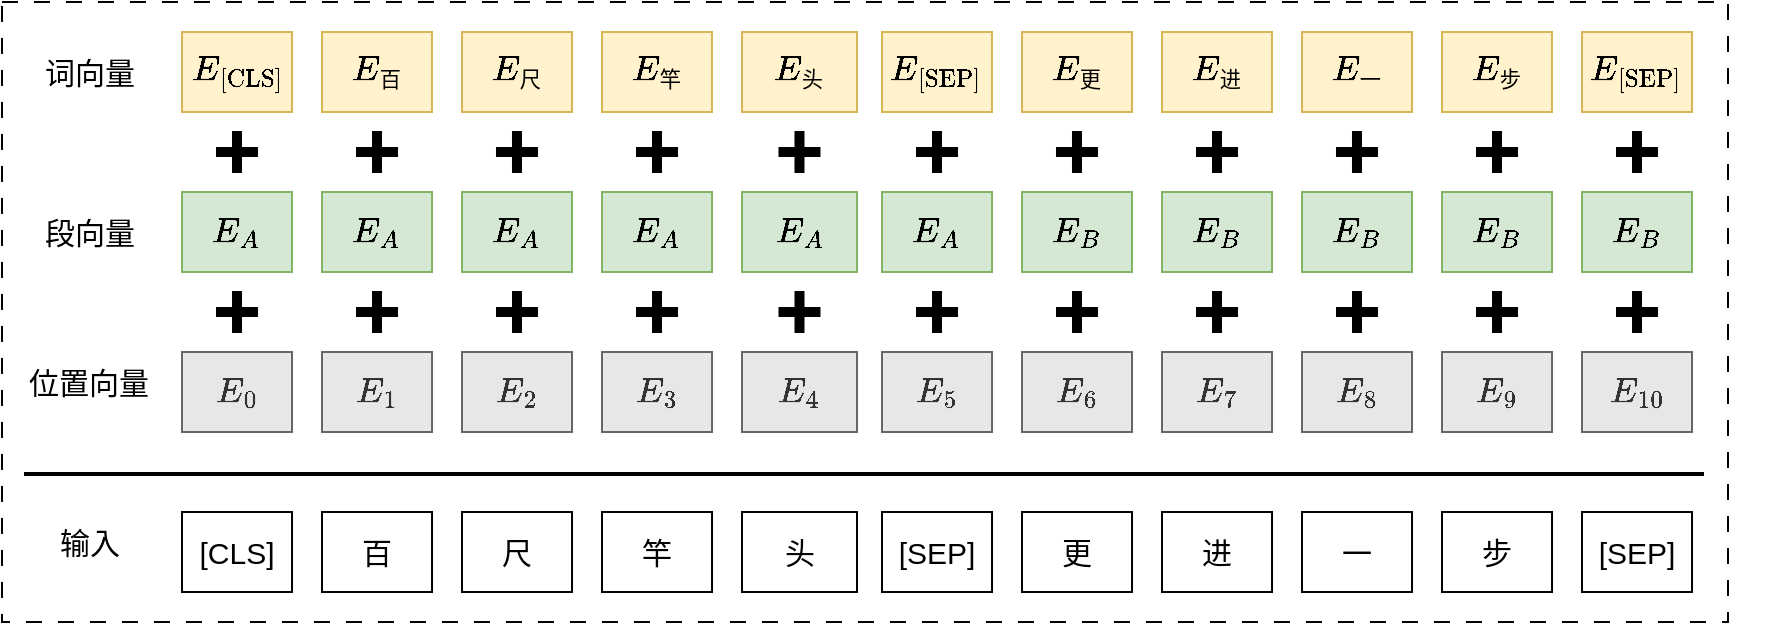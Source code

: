 <mxfile version="26.0.11">
  <diagram name="第 1 页" id="7o9o7aiiVrodikOosvhP">
    <mxGraphModel dx="952" dy="623" grid="1" gridSize="10" guides="1" tooltips="1" connect="1" arrows="1" fold="1" page="1" pageScale="1" pageWidth="827" pageHeight="1169" math="1" shadow="0">
      <root>
        <mxCell id="0" />
        <mxCell id="1" parent="0" />
        <mxCell id="gwdvWo7OpEAvEBSIEt_a-73" value="" style="rounded=0;whiteSpace=wrap;html=1;fillColor=none;dashed=1;dashPattern=8 8;" vertex="1" parent="1">
          <mxGeometry x="50" y="205" width="863" height="310" as="geometry" />
        </mxCell>
        <mxCell id="gwdvWo7OpEAvEBSIEt_a-1" value="[CLS]" style="rounded=0;whiteSpace=wrap;html=1;fontSize=15;" vertex="1" parent="1">
          <mxGeometry x="140" y="460" width="55.01" height="40" as="geometry" />
        </mxCell>
        <mxCell id="gwdvWo7OpEAvEBSIEt_a-2" value="百" style="rounded=0;whiteSpace=wrap;html=1;fontSize=15;" vertex="1" parent="1">
          <mxGeometry x="210" y="460" width="55.01" height="40" as="geometry" />
        </mxCell>
        <mxCell id="gwdvWo7OpEAvEBSIEt_a-3" value="竿" style="rounded=0;whiteSpace=wrap;html=1;fontSize=15;" vertex="1" parent="1">
          <mxGeometry x="350" y="460" width="55.01" height="40" as="geometry" />
        </mxCell>
        <mxCell id="gwdvWo7OpEAvEBSIEt_a-4" value="头" style="rounded=0;whiteSpace=wrap;html=1;fontSize=15;" vertex="1" parent="1">
          <mxGeometry x="420" y="460" width="57.51" height="40" as="geometry" />
        </mxCell>
        <mxCell id="gwdvWo7OpEAvEBSIEt_a-5" value="[SEP]" style="rounded=0;whiteSpace=wrap;html=1;fontSize=15;" vertex="1" parent="1">
          <mxGeometry x="490" y="460" width="55.01" height="40" as="geometry" />
        </mxCell>
        <mxCell id="gwdvWo7OpEAvEBSIEt_a-6" value="进" style="rounded=0;whiteSpace=wrap;html=1;fontSize=15;" vertex="1" parent="1">
          <mxGeometry x="630" y="460" width="55.01" height="40" as="geometry" />
        </mxCell>
        <mxCell id="gwdvWo7OpEAvEBSIEt_a-7" value="一" style="rounded=0;whiteSpace=wrap;html=1;fontSize=15;" vertex="1" parent="1">
          <mxGeometry x="700" y="460" width="55.01" height="40" as="geometry" />
        </mxCell>
        <mxCell id="gwdvWo7OpEAvEBSIEt_a-8" value="尺" style="rounded=0;whiteSpace=wrap;html=1;fillColor=default;strokeColor=default;fontSize=15;" vertex="1" parent="1">
          <mxGeometry x="280" y="460" width="55.01" height="40" as="geometry" />
        </mxCell>
        <mxCell id="gwdvWo7OpEAvEBSIEt_a-9" value="更" style="rounded=0;whiteSpace=wrap;html=1;fillColor=default;strokeColor=default;fontSize=15;" vertex="1" parent="1">
          <mxGeometry x="560" y="460" width="55.01" height="40" as="geometry" />
        </mxCell>
        <mxCell id="gwdvWo7OpEAvEBSIEt_a-10" value="输入" style="text;html=1;align=center;verticalAlign=middle;whiteSpace=wrap;rounded=0;fontSize=15;" vertex="1" parent="1">
          <mxGeometry x="63.5" y="460" width="60" height="30" as="geometry" />
        </mxCell>
        <mxCell id="gwdvWo7OpEAvEBSIEt_a-11" value="步" style="rounded=0;whiteSpace=wrap;html=1;fontSize=15;" vertex="1" parent="1">
          <mxGeometry x="770" y="460" width="55.01" height="40" as="geometry" />
        </mxCell>
        <mxCell id="gwdvWo7OpEAvEBSIEt_a-12" value="[SEP]" style="rounded=0;whiteSpace=wrap;html=1;fontSize=15;" vertex="1" parent="1">
          <mxGeometry x="840" y="460" width="55.01" height="40" as="geometry" />
        </mxCell>
        <mxCell id="gwdvWo7OpEAvEBSIEt_a-13" value="$$E_0$$" style="rounded=0;whiteSpace=wrap;html=1;fontSize=15;fillColor=#E7E7E7;fontColor=#333333;strokeColor=#666666;" vertex="1" parent="1">
          <mxGeometry x="140" y="380" width="55.01" height="40" as="geometry" />
        </mxCell>
        <mxCell id="gwdvWo7OpEAvEBSIEt_a-14" value="$$E_1$$" style="rounded=0;whiteSpace=wrap;html=1;fontSize=15;fillColor=#E7E7E7;fontColor=#333333;strokeColor=#666666;" vertex="1" parent="1">
          <mxGeometry x="210" y="380" width="55.01" height="40" as="geometry" />
        </mxCell>
        <mxCell id="gwdvWo7OpEAvEBSIEt_a-15" value="$$E_3$$" style="rounded=0;whiteSpace=wrap;html=1;fontSize=15;fillColor=#E7E7E7;fontColor=#333333;strokeColor=#666666;" vertex="1" parent="1">
          <mxGeometry x="350" y="380" width="55.01" height="40" as="geometry" />
        </mxCell>
        <mxCell id="gwdvWo7OpEAvEBSIEt_a-16" value="$$E_4$$" style="rounded=0;whiteSpace=wrap;html=1;fontSize=15;fillColor=#E7E7E7;fontColor=#333333;strokeColor=#666666;" vertex="1" parent="1">
          <mxGeometry x="420" y="380" width="57.51" height="40" as="geometry" />
        </mxCell>
        <mxCell id="gwdvWo7OpEAvEBSIEt_a-17" value="$$E_5$$" style="rounded=0;whiteSpace=wrap;html=1;fontSize=15;fillColor=#E7E7E7;fontColor=#333333;strokeColor=#666666;" vertex="1" parent="1">
          <mxGeometry x="490" y="380" width="55.01" height="40" as="geometry" />
        </mxCell>
        <mxCell id="gwdvWo7OpEAvEBSIEt_a-18" value="$$E_7$$" style="rounded=0;whiteSpace=wrap;html=1;fontSize=15;fillColor=#E7E7E7;fontColor=#333333;strokeColor=#666666;" vertex="1" parent="1">
          <mxGeometry x="630" y="380" width="55.01" height="40" as="geometry" />
        </mxCell>
        <mxCell id="gwdvWo7OpEAvEBSIEt_a-19" value="$$E_8$$" style="rounded=0;whiteSpace=wrap;html=1;fontSize=15;fillColor=#E7E7E7;fontColor=#333333;strokeColor=#666666;" vertex="1" parent="1">
          <mxGeometry x="700" y="380" width="55.01" height="40" as="geometry" />
        </mxCell>
        <mxCell id="gwdvWo7OpEAvEBSIEt_a-20" value="$$E_2$$" style="rounded=0;whiteSpace=wrap;html=1;fillColor=#E7E7E7;strokeColor=#666666;fontSize=15;fontColor=#333333;" vertex="1" parent="1">
          <mxGeometry x="280" y="380" width="55.01" height="40" as="geometry" />
        </mxCell>
        <mxCell id="gwdvWo7OpEAvEBSIEt_a-21" value="$$E_6$$" style="rounded=0;whiteSpace=wrap;html=1;fillColor=#E7E7E7;strokeColor=#666666;fontSize=15;fontColor=#333333;" vertex="1" parent="1">
          <mxGeometry x="560" y="380" width="55.01" height="40" as="geometry" />
        </mxCell>
        <mxCell id="gwdvWo7OpEAvEBSIEt_a-22" value="位置向量" style="text;html=1;align=center;verticalAlign=middle;whiteSpace=wrap;rounded=0;fontSize=15;" vertex="1" parent="1">
          <mxGeometry x="60" y="380" width="67" height="30" as="geometry" />
        </mxCell>
        <mxCell id="gwdvWo7OpEAvEBSIEt_a-23" value="$$E_9$$" style="rounded=0;whiteSpace=wrap;html=1;fontSize=15;fillColor=#E7E7E7;fontColor=#333333;strokeColor=#666666;" vertex="1" parent="1">
          <mxGeometry x="770" y="380" width="55.01" height="40" as="geometry" />
        </mxCell>
        <mxCell id="gwdvWo7OpEAvEBSIEt_a-24" value="$$E_{10}$$" style="rounded=0;whiteSpace=wrap;html=1;fontSize=15;fillColor=#E7E7E7;fontColor=#333333;strokeColor=#666666;" vertex="1" parent="1">
          <mxGeometry x="840" y="380" width="55.01" height="40" as="geometry" />
        </mxCell>
        <mxCell id="gwdvWo7OpEAvEBSIEt_a-25" value="$$E_A$$" style="rounded=0;whiteSpace=wrap;html=1;fontSize=15;fillColor=#d5e8d4;strokeColor=#82b366;" vertex="1" parent="1">
          <mxGeometry x="140" y="300" width="55.01" height="40" as="geometry" />
        </mxCell>
        <mxCell id="gwdvWo7OpEAvEBSIEt_a-26" value="$$E_A$$" style="rounded=0;whiteSpace=wrap;html=1;fontSize=15;fillColor=#d5e8d4;strokeColor=#82b366;" vertex="1" parent="1">
          <mxGeometry x="210" y="300" width="55.01" height="40" as="geometry" />
        </mxCell>
        <mxCell id="gwdvWo7OpEAvEBSIEt_a-27" value="$$E_A$$" style="rounded=0;whiteSpace=wrap;html=1;fontSize=15;fillColor=#d5e8d4;strokeColor=#82b366;" vertex="1" parent="1">
          <mxGeometry x="350" y="300" width="55.01" height="40" as="geometry" />
        </mxCell>
        <mxCell id="gwdvWo7OpEAvEBSIEt_a-28" value="$$E_A$$" style="rounded=0;whiteSpace=wrap;html=1;fontSize=15;fillColor=#d5e8d4;strokeColor=#82b366;" vertex="1" parent="1">
          <mxGeometry x="420" y="300" width="57.51" height="40" as="geometry" />
        </mxCell>
        <mxCell id="gwdvWo7OpEAvEBSIEt_a-29" value="$$E_A$$" style="rounded=0;whiteSpace=wrap;html=1;fontSize=15;fillColor=#d5e8d4;strokeColor=#82b366;" vertex="1" parent="1">
          <mxGeometry x="490" y="300" width="55.01" height="40" as="geometry" />
        </mxCell>
        <mxCell id="gwdvWo7OpEAvEBSIEt_a-30" value="$$E_B$$" style="rounded=0;whiteSpace=wrap;html=1;fontSize=15;fillColor=#d5e8d4;strokeColor=#82b366;" vertex="1" parent="1">
          <mxGeometry x="630" y="300" width="55.01" height="40" as="geometry" />
        </mxCell>
        <mxCell id="gwdvWo7OpEAvEBSIEt_a-31" value="$$E_B$$" style="rounded=0;whiteSpace=wrap;html=1;fontSize=15;fillColor=#d5e8d4;strokeColor=#82b366;" vertex="1" parent="1">
          <mxGeometry x="700" y="300" width="55.01" height="40" as="geometry" />
        </mxCell>
        <mxCell id="gwdvWo7OpEAvEBSIEt_a-32" value="$$E_A$$" style="rounded=0;whiteSpace=wrap;html=1;fillColor=#d5e8d4;strokeColor=#82b366;fontSize=15;" vertex="1" parent="1">
          <mxGeometry x="280" y="300" width="55.01" height="40" as="geometry" />
        </mxCell>
        <mxCell id="gwdvWo7OpEAvEBSIEt_a-33" value="$$E_B$$" style="rounded=0;whiteSpace=wrap;html=1;fillColor=#d5e8d4;strokeColor=#82b366;fontSize=15;" vertex="1" parent="1">
          <mxGeometry x="560" y="300" width="55.01" height="40" as="geometry" />
        </mxCell>
        <mxCell id="gwdvWo7OpEAvEBSIEt_a-34" value="段向量" style="text;html=1;align=center;verticalAlign=middle;whiteSpace=wrap;rounded=0;fontSize=15;" vertex="1" parent="1">
          <mxGeometry x="63.5" y="305" width="60" height="30" as="geometry" />
        </mxCell>
        <mxCell id="gwdvWo7OpEAvEBSIEt_a-35" value="$$E_B$$" style="rounded=0;whiteSpace=wrap;html=1;fontSize=15;fillColor=#d5e8d4;strokeColor=#82b366;" vertex="1" parent="1">
          <mxGeometry x="770" y="300" width="55.01" height="40" as="geometry" />
        </mxCell>
        <mxCell id="gwdvWo7OpEAvEBSIEt_a-36" value="$$E_B$$" style="rounded=0;whiteSpace=wrap;html=1;fontSize=15;fillColor=#d5e8d4;strokeColor=#82b366;" vertex="1" parent="1">
          <mxGeometry x="840" y="300" width="55.01" height="40" as="geometry" />
        </mxCell>
        <mxCell id="gwdvWo7OpEAvEBSIEt_a-37" value="$$E_{\text{[CLS]}}$$" style="rounded=0;whiteSpace=wrap;html=1;fontSize=15;fillColor=#fff2cc;strokeColor=#d6b656;" vertex="1" parent="1">
          <mxGeometry x="140" y="220" width="55.01" height="40" as="geometry" />
        </mxCell>
        <mxCell id="gwdvWo7OpEAvEBSIEt_a-38" value="$$E_{\text{百}}$$" style="rounded=0;whiteSpace=wrap;html=1;fontSize=15;fillColor=#fff2cc;strokeColor=#d6b656;" vertex="1" parent="1">
          <mxGeometry x="210" y="220" width="55.01" height="40" as="geometry" />
        </mxCell>
        <mxCell id="gwdvWo7OpEAvEBSIEt_a-39" value="$$E_{\text{竿}}$$" style="rounded=0;whiteSpace=wrap;html=1;fontSize=15;fillColor=#fff2cc;strokeColor=#d6b656;" vertex="1" parent="1">
          <mxGeometry x="350" y="220" width="55.01" height="40" as="geometry" />
        </mxCell>
        <mxCell id="gwdvWo7OpEAvEBSIEt_a-40" value="$$E_{\text{头}}$$" style="rounded=0;whiteSpace=wrap;html=1;fontSize=15;fillColor=#fff2cc;strokeColor=#d6b656;" vertex="1" parent="1">
          <mxGeometry x="420" y="220" width="57.51" height="40" as="geometry" />
        </mxCell>
        <mxCell id="gwdvWo7OpEAvEBSIEt_a-41" value="$$E_{\text{[SEP]}}$$" style="rounded=0;whiteSpace=wrap;html=1;fontSize=15;fillColor=#fff2cc;strokeColor=#d6b656;" vertex="1" parent="1">
          <mxGeometry x="490" y="220" width="55.01" height="40" as="geometry" />
        </mxCell>
        <mxCell id="gwdvWo7OpEAvEBSIEt_a-42" value="$$E_{\text{进}}$$" style="rounded=0;whiteSpace=wrap;html=1;fontSize=15;fillColor=#fff2cc;strokeColor=#d6b656;" vertex="1" parent="1">
          <mxGeometry x="630" y="220" width="55.01" height="40" as="geometry" />
        </mxCell>
        <mxCell id="gwdvWo7OpEAvEBSIEt_a-43" value="$$E_{\text{一}}$$" style="rounded=0;whiteSpace=wrap;html=1;fontSize=15;fillColor=#fff2cc;strokeColor=#d6b656;" vertex="1" parent="1">
          <mxGeometry x="700" y="220" width="55.01" height="40" as="geometry" />
        </mxCell>
        <mxCell id="gwdvWo7OpEAvEBSIEt_a-44" value="$$E_{\text{尺}}$$" style="rounded=0;whiteSpace=wrap;html=1;fillColor=#fff2cc;strokeColor=#d6b656;fontSize=15;" vertex="1" parent="1">
          <mxGeometry x="280" y="220" width="55.01" height="40" as="geometry" />
        </mxCell>
        <mxCell id="gwdvWo7OpEAvEBSIEt_a-45" value="$$E_{\text{更}}$$" style="rounded=0;whiteSpace=wrap;html=1;fillColor=#fff2cc;strokeColor=#d6b656;fontSize=15;" vertex="1" parent="1">
          <mxGeometry x="560" y="220" width="55.01" height="40" as="geometry" />
        </mxCell>
        <mxCell id="gwdvWo7OpEAvEBSIEt_a-46" value="词向量" style="text;html=1;align=center;verticalAlign=middle;whiteSpace=wrap;rounded=0;fontSize=15;" vertex="1" parent="1">
          <mxGeometry x="63.5" y="225" width="60" height="30" as="geometry" />
        </mxCell>
        <mxCell id="gwdvWo7OpEAvEBSIEt_a-47" value="$$E_{\text{步}}$$" style="rounded=0;whiteSpace=wrap;html=1;fontSize=15;fillColor=#fff2cc;strokeColor=#d6b656;" vertex="1" parent="1">
          <mxGeometry x="770" y="220" width="55.01" height="40" as="geometry" />
        </mxCell>
        <mxCell id="gwdvWo7OpEAvEBSIEt_a-48" value="$$E_{\text{[SEP]}}$$" style="rounded=0;whiteSpace=wrap;html=1;fontSize=15;fillColor=#fff2cc;strokeColor=#d6b656;" vertex="1" parent="1">
          <mxGeometry x="840" y="220" width="55.01" height="40" as="geometry" />
        </mxCell>
        <mxCell id="gwdvWo7OpEAvEBSIEt_a-49" value="" style="endArrow=none;html=1;rounded=0;strokeWidth=2;" edge="1" parent="1">
          <mxGeometry width="50" height="50" relative="1" as="geometry">
            <mxPoint x="61" y="441" as="sourcePoint" />
            <mxPoint x="901" y="441" as="targetPoint" />
          </mxGeometry>
        </mxCell>
        <mxCell id="gwdvWo7OpEAvEBSIEt_a-50" value="" style="shape=cross;whiteSpace=wrap;html=1;aspect=fixed;fillColor=#000000;" vertex="1" parent="1">
          <mxGeometry x="157.51" y="350" width="20" height="20" as="geometry" />
        </mxCell>
        <mxCell id="gwdvWo7OpEAvEBSIEt_a-52" value="" style="shape=cross;whiteSpace=wrap;html=1;aspect=fixed;fillColor=#000000;" vertex="1" parent="1">
          <mxGeometry x="227.51" y="350" width="20" height="20" as="geometry" />
        </mxCell>
        <mxCell id="gwdvWo7OpEAvEBSIEt_a-53" value="" style="shape=cross;whiteSpace=wrap;html=1;aspect=fixed;fillColor=#000000;" vertex="1" parent="1">
          <mxGeometry x="297.5" y="350" width="20" height="20" as="geometry" />
        </mxCell>
        <mxCell id="gwdvWo7OpEAvEBSIEt_a-54" value="" style="shape=cross;whiteSpace=wrap;html=1;aspect=fixed;fillColor=#000000;" vertex="1" parent="1">
          <mxGeometry x="367.51" y="350" width="20" height="20" as="geometry" />
        </mxCell>
        <mxCell id="gwdvWo7OpEAvEBSIEt_a-55" value="" style="shape=cross;whiteSpace=wrap;html=1;aspect=fixed;fillColor=#000000;" vertex="1" parent="1">
          <mxGeometry x="438.75" y="350" width="20" height="20" as="geometry" />
        </mxCell>
        <mxCell id="gwdvWo7OpEAvEBSIEt_a-56" value="" style="shape=cross;whiteSpace=wrap;html=1;aspect=fixed;fillColor=#000000;" vertex="1" parent="1">
          <mxGeometry x="507.51" y="350" width="20" height="20" as="geometry" />
        </mxCell>
        <mxCell id="gwdvWo7OpEAvEBSIEt_a-57" value="" style="shape=cross;whiteSpace=wrap;html=1;aspect=fixed;fillColor=#000000;" vertex="1" parent="1">
          <mxGeometry x="577.5" y="350" width="20" height="20" as="geometry" />
        </mxCell>
        <mxCell id="gwdvWo7OpEAvEBSIEt_a-58" value="" style="shape=cross;whiteSpace=wrap;html=1;aspect=fixed;fillColor=#000000;" vertex="1" parent="1">
          <mxGeometry x="647.51" y="350" width="20" height="20" as="geometry" />
        </mxCell>
        <mxCell id="gwdvWo7OpEAvEBSIEt_a-59" value="" style="shape=cross;whiteSpace=wrap;html=1;aspect=fixed;fillColor=#000000;" vertex="1" parent="1">
          <mxGeometry x="717.5" y="350" width="20" height="20" as="geometry" />
        </mxCell>
        <mxCell id="gwdvWo7OpEAvEBSIEt_a-60" value="" style="shape=cross;whiteSpace=wrap;html=1;aspect=fixed;fillColor=#000000;" vertex="1" parent="1">
          <mxGeometry x="787.51" y="350" width="20" height="20" as="geometry" />
        </mxCell>
        <mxCell id="gwdvWo7OpEAvEBSIEt_a-61" value="" style="shape=cross;whiteSpace=wrap;html=1;aspect=fixed;fillColor=#000000;" vertex="1" parent="1">
          <mxGeometry x="857.51" y="350" width="20" height="20" as="geometry" />
        </mxCell>
        <mxCell id="gwdvWo7OpEAvEBSIEt_a-62" value="" style="shape=cross;whiteSpace=wrap;html=1;aspect=fixed;fillColor=#000000;" vertex="1" parent="1">
          <mxGeometry x="157.5" y="270" width="20" height="20" as="geometry" />
        </mxCell>
        <mxCell id="gwdvWo7OpEAvEBSIEt_a-63" value="" style="shape=cross;whiteSpace=wrap;html=1;aspect=fixed;fillColor=#000000;" vertex="1" parent="1">
          <mxGeometry x="227.51" y="270" width="20" height="20" as="geometry" />
        </mxCell>
        <mxCell id="gwdvWo7OpEAvEBSIEt_a-64" value="" style="shape=cross;whiteSpace=wrap;html=1;aspect=fixed;fillColor=#000000;" vertex="1" parent="1">
          <mxGeometry x="297.49" y="270" width="20" height="20" as="geometry" />
        </mxCell>
        <mxCell id="gwdvWo7OpEAvEBSIEt_a-65" value="" style="shape=cross;whiteSpace=wrap;html=1;aspect=fixed;fillColor=#000000;" vertex="1" parent="1">
          <mxGeometry x="367.5" y="270" width="20" height="20" as="geometry" />
        </mxCell>
        <mxCell id="gwdvWo7OpEAvEBSIEt_a-66" value="" style="shape=cross;whiteSpace=wrap;html=1;aspect=fixed;fillColor=#000000;" vertex="1" parent="1">
          <mxGeometry x="438.74" y="270" width="20" height="20" as="geometry" />
        </mxCell>
        <mxCell id="gwdvWo7OpEAvEBSIEt_a-67" value="" style="shape=cross;whiteSpace=wrap;html=1;aspect=fixed;fillColor=#000000;" vertex="1" parent="1">
          <mxGeometry x="507.5" y="270" width="20" height="20" as="geometry" />
        </mxCell>
        <mxCell id="gwdvWo7OpEAvEBSIEt_a-68" value="" style="shape=cross;whiteSpace=wrap;html=1;aspect=fixed;fillColor=#000000;" vertex="1" parent="1">
          <mxGeometry x="577.49" y="270" width="20" height="20" as="geometry" />
        </mxCell>
        <mxCell id="gwdvWo7OpEAvEBSIEt_a-69" value="" style="shape=cross;whiteSpace=wrap;html=1;aspect=fixed;fillColor=#000000;" vertex="1" parent="1">
          <mxGeometry x="647.5" y="270" width="20" height="20" as="geometry" />
        </mxCell>
        <mxCell id="gwdvWo7OpEAvEBSIEt_a-70" value="" style="shape=cross;whiteSpace=wrap;html=1;aspect=fixed;fillColor=#000000;" vertex="1" parent="1">
          <mxGeometry x="717.49" y="270" width="20" height="20" as="geometry" />
        </mxCell>
        <mxCell id="gwdvWo7OpEAvEBSIEt_a-71" value="" style="shape=cross;whiteSpace=wrap;html=1;aspect=fixed;fillColor=#000000;" vertex="1" parent="1">
          <mxGeometry x="787.5" y="270" width="20" height="20" as="geometry" />
        </mxCell>
        <mxCell id="gwdvWo7OpEAvEBSIEt_a-72" value="" style="shape=cross;whiteSpace=wrap;html=1;aspect=fixed;fillColor=#000000;" vertex="1" parent="1">
          <mxGeometry x="857.5" y="270" width="20" height="20" as="geometry" />
        </mxCell>
      </root>
    </mxGraphModel>
  </diagram>
</mxfile>
